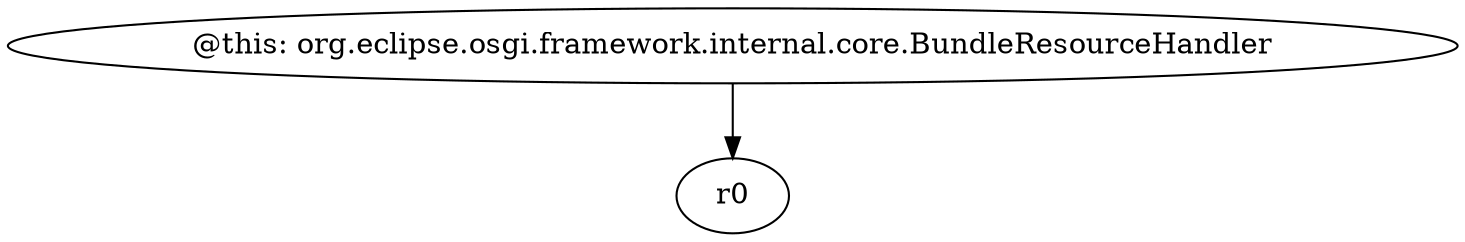 digraph g {
0[label="@this: org.eclipse.osgi.framework.internal.core.BundleResourceHandler"]
1[label="r0"]
0->1[label=""]
}